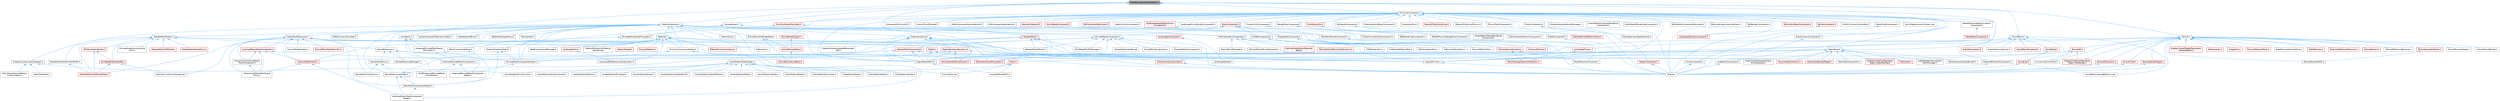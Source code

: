 digraph "Interface_AsyncCompilation.h"
{
 // INTERACTIVE_SVG=YES
 // LATEX_PDF_SIZE
  bgcolor="transparent";
  edge [fontname=Helvetica,fontsize=10,labelfontname=Helvetica,labelfontsize=10];
  node [fontname=Helvetica,fontsize=10,shape=box,height=0.2,width=0.4];
  Node1 [id="Node000001",label="Interface_AsyncCompilation.h",height=0.2,width=0.4,color="gray40", fillcolor="grey60", style="filled", fontcolor="black",tooltip=" "];
  Node1 -> Node2 [id="edge1_Node000001_Node000002",dir="back",color="steelblue1",style="solid",tooltip=" "];
  Node2 [id="Node000002",label="AnimBank.h",height=0.2,width=0.4,color="grey40", fillcolor="white", style="filled",URL="$d6/dc9/AnimBank_8h.html",tooltip=" "];
  Node2 -> Node3 [id="edge2_Node000002_Node000003",dir="back",color="steelblue1",style="solid",tooltip=" "];
  Node3 [id="Node000003",label="HLODInstancedSkinnedMesh\lComponent.h",height=0.2,width=0.4,color="grey40", fillcolor="white", style="filled",URL="$d5/d06/HLODInstancedSkinnedMeshComponent_8h.html",tooltip=" "];
  Node2 -> Node4 [id="edge3_Node000002_Node000004",dir="back",color="steelblue1",style="solid",tooltip=" "];
  Node4 [id="Node000004",label="InstancedSkinnedMeshComponent.h",height=0.2,width=0.4,color="grey40", fillcolor="white", style="filled",URL="$d7/da7/InstancedSkinnedMeshComponent_8h.html",tooltip=" "];
  Node4 -> Node3 [id="edge4_Node000004_Node000003",dir="back",color="steelblue1",style="solid",tooltip=" "];
  Node4 -> Node5 [id="edge5_Node000004_Node000005",dir="back",color="steelblue1",style="solid",tooltip=" "];
  Node5 [id="Node000005",label="InstancedSkinnedMeshComponent\lHelper.h",height=0.2,width=0.4,color="grey40", fillcolor="white", style="filled",URL="$d1/d86/InstancedSkinnedMeshComponentHelper_8h.html",tooltip=" "];
  Node2 -> Node6 [id="edge6_Node000002_Node000006",dir="back",color="steelblue1",style="solid",tooltip=" "];
  Node6 [id="Node000006",label="InstancedSkinnedMeshScene\lProxyDesc.h",height=0.2,width=0.4,color="grey40", fillcolor="white", style="filled",URL="$d7/d6c/InstancedSkinnedMeshSceneProxyDesc_8h.html",tooltip=" "];
  Node6 -> Node4 [id="edge7_Node000006_Node000004",dir="back",color="steelblue1",style="solid",tooltip=" "];
  Node6 -> Node5 [id="edge8_Node000006_Node000005",dir="back",color="steelblue1",style="solid",tooltip=" "];
  Node1 -> Node7 [id="edge9_Node000001_Node000007",dir="back",color="steelblue1",style="solid",tooltip=" "];
  Node7 [id="Node000007",label="MaterialInterface.h",height=0.2,width=0.4,color="grey40", fillcolor="white", style="filled",URL="$de/daa/MaterialInterface_8h.html",tooltip=" "];
  Node7 -> Node8 [id="edge10_Node000007_Node000008",dir="back",color="steelblue1",style="solid",tooltip=" "];
  Node8 [id="Node000008",label="AudioMaterialSlateTypes.h",height=0.2,width=0.4,color="grey40", fillcolor="white", style="filled",URL="$d3/d2d/AudioMaterialSlateTypes_8h.html",tooltip=" "];
  Node8 -> Node9 [id="edge11_Node000008_Node000009",dir="back",color="steelblue1",style="solid",tooltip=" "];
  Node9 [id="Node000009",label="AudioMaterialButton.h",height=0.2,width=0.4,color="grey40", fillcolor="white", style="filled",URL="$de/dca/AudioMaterialButton_8h.html",tooltip=" "];
  Node8 -> Node10 [id="edge12_Node000008_Node000010",dir="back",color="steelblue1",style="solid",tooltip=" "];
  Node10 [id="Node000010",label="AudioMaterialEnvelope.h",height=0.2,width=0.4,color="grey40", fillcolor="white", style="filled",URL="$d8/d42/AudioMaterialEnvelope_8h.html",tooltip=" "];
  Node8 -> Node11 [id="edge13_Node000008_Node000011",dir="back",color="steelblue1",style="solid",tooltip=" "];
  Node11 [id="Node000011",label="AudioMaterialKnob.h",height=0.2,width=0.4,color="grey40", fillcolor="white", style="filled",URL="$d1/d59/AudioMaterialKnob_8h.html",tooltip=" "];
  Node8 -> Node12 [id="edge14_Node000008_Node000012",dir="back",color="steelblue1",style="solid",tooltip=" "];
  Node12 [id="Node000012",label="AudioMaterialMeter.h",height=0.2,width=0.4,color="grey40", fillcolor="white", style="filled",URL="$d7/dc3/AudioMaterialMeter_8h.html",tooltip=" "];
  Node8 -> Node13 [id="edge15_Node000008_Node000013",dir="back",color="steelblue1",style="solid",tooltip=" "];
  Node13 [id="Node000013",label="AudioMaterialSlider.h",height=0.2,width=0.4,color="grey40", fillcolor="white", style="filled",URL="$de/db4/AudioMaterialSlider_8h.html",tooltip=" "];
  Node8 -> Node14 [id="edge16_Node000008_Node000014",dir="back",color="steelblue1",style="solid",tooltip=" "];
  Node14 [id="Node000014",label="AudioMaterialStyleContainers.h",height=0.2,width=0.4,color="grey40", fillcolor="white", style="filled",URL="$d2/d4e/AudioMaterialStyleContainers_8h.html",tooltip=" "];
  Node8 -> Node15 [id="edge17_Node000008_Node000015",dir="back",color="steelblue1",style="solid",tooltip=" "];
  Node15 [id="Node000015",label="SAudioMaterialButton.h",height=0.2,width=0.4,color="grey40", fillcolor="white", style="filled",URL="$d5/df6/SAudioMaterialButton_8h.html",tooltip=" "];
  Node8 -> Node16 [id="edge18_Node000008_Node000016",dir="back",color="steelblue1",style="solid",tooltip=" "];
  Node16 [id="Node000016",label="SAudioMaterialEnvelope.h",height=0.2,width=0.4,color="grey40", fillcolor="white", style="filled",URL="$d5/d2b/SAudioMaterialEnvelope_8h.html",tooltip=" "];
  Node8 -> Node17 [id="edge19_Node000008_Node000017",dir="back",color="steelblue1",style="solid",tooltip=" "];
  Node17 [id="Node000017",label="SAudioMaterialKnob.h",height=0.2,width=0.4,color="grey40", fillcolor="white", style="filled",URL="$d5/d68/SAudioMaterialKnob_8h.html",tooltip=" "];
  Node8 -> Node18 [id="edge20_Node000008_Node000018",dir="back",color="steelblue1",style="solid",tooltip=" "];
  Node18 [id="Node000018",label="SAudioMaterialLabeledKnob.h",height=0.2,width=0.4,color="grey40", fillcolor="white", style="filled",URL="$de/d2d/SAudioMaterialLabeledKnob_8h.html",tooltip=" "];
  Node8 -> Node19 [id="edge21_Node000008_Node000019",dir="back",color="steelblue1",style="solid",tooltip=" "];
  Node19 [id="Node000019",label="SAudioMaterialLabeledSlider.h",height=0.2,width=0.4,color="grey40", fillcolor="white", style="filled",URL="$d7/df2/SAudioMaterialLabeledSlider_8h.html",tooltip=" "];
  Node8 -> Node20 [id="edge22_Node000008_Node000020",dir="back",color="steelblue1",style="solid",tooltip=" "];
  Node20 [id="Node000020",label="SAudioMaterialMeter.h",height=0.2,width=0.4,color="grey40", fillcolor="white", style="filled",URL="$d9/da6/SAudioMaterialMeter_8h.html",tooltip=" "];
  Node8 -> Node21 [id="edge23_Node000008_Node000021",dir="back",color="steelblue1",style="solid",tooltip=" "];
  Node21 [id="Node000021",label="SAudioMaterialSlider.h",height=0.2,width=0.4,color="grey40", fillcolor="white", style="filled",URL="$d1/d37/SAudioMaterialSlider_8h.html",tooltip=" "];
  Node7 -> Node22 [id="edge24_Node000007_Node000022",dir="back",color="steelblue1",style="solid",tooltip=" "];
  Node22 [id="Node000022",label="BufferVisualizationData.h",height=0.2,width=0.4,color="grey40", fillcolor="white", style="filled",URL="$df/df1/BufferVisualizationData_8h.html",tooltip=" "];
  Node7 -> Node23 [id="edge25_Node000007_Node000023",dir="back",color="steelblue1",style="solid",tooltip=" "];
  Node23 [id="Node000023",label="Engine.h",height=0.2,width=0.4,color="grey40", fillcolor="white", style="filled",URL="$d1/d34/Public_2Engine_8h.html",tooltip=" "];
  Node7 -> Node24 [id="edge26_Node000007_Node000024",dir="back",color="steelblue1",style="solid",tooltip=" "];
  Node24 [id="Node000024",label="EngineSharedPCH.h",height=0.2,width=0.4,color="grey40", fillcolor="white", style="filled",URL="$dc/dbb/EngineSharedPCH_8h.html",tooltip=" "];
  Node24 -> Node25 [id="edge27_Node000024_Node000025",dir="back",color="steelblue1",style="solid",tooltip=" "];
  Node25 [id="Node000025",label="UnrealEdSharedPCH.h",height=0.2,width=0.4,color="grey40", fillcolor="white", style="filled",URL="$d1/de6/UnrealEdSharedPCH_8h.html",tooltip=" "];
  Node7 -> Node26 [id="edge28_Node000007_Node000026",dir="back",color="steelblue1",style="solid",tooltip=" "];
  Node26 [id="Node000026",label="FbxImporter.h",height=0.2,width=0.4,color="grey40", fillcolor="white", style="filled",URL="$d4/dfb/FbxImporter_8h.html",tooltip=" "];
  Node7 -> Node27 [id="edge29_Node000007_Node000027",dir="back",color="steelblue1",style="solid",tooltip=" "];
  Node27 [id="Node000027",label="FractureTool.cpp",height=0.2,width=0.4,color="grey40", fillcolor="white", style="filled",URL="$dc/d9a/FractureTool_8cpp.html",tooltip=" "];
  Node7 -> Node28 [id="edge30_Node000007_Node000028",dir="back",color="steelblue1",style="solid",tooltip=" "];
  Node28 [id="Node000028",label="GizmoElementRenderState.h",height=0.2,width=0.4,color="grey40", fillcolor="white", style="filled",URL="$dd/def/GizmoElementRenderState_8h.html",tooltip=" "];
  Node28 -> Node29 [id="edge31_Node000028_Node000029",dir="back",color="steelblue1",style="solid",tooltip=" "];
  Node29 [id="Node000029",label="GizmoElementBase.h",height=0.2,width=0.4,color="red", fillcolor="#FFF0F0", style="filled",URL="$d5/d19/GizmoElementBase_8h.html",tooltip=" "];
  Node29 -> Node35 [id="edge32_Node000029_Node000035",dir="back",color="steelblue1",style="solid",tooltip=" "];
  Node35 [id="Node000035",label="GizmoElementLineBase.h",height=0.2,width=0.4,color="red", fillcolor="#FFF0F0", style="filled",URL="$d4/d1b/GizmoElementLineBase_8h.html",tooltip=" "];
  Node28 -> Node35 [id="edge33_Node000028_Node000035",dir="back",color="steelblue1",style="solid",tooltip=" "];
  Node7 -> Node45 [id="edge34_Node000007_Node000045",dir="back",color="steelblue1",style="solid",tooltip=" "];
  Node45 [id="Node000045",label="LandscapeRender.h",height=0.2,width=0.4,color="grey40", fillcolor="white", style="filled",URL="$df/d67/LandscapeRender_8h.html",tooltip=" "];
  Node7 -> Node46 [id="edge35_Node000007_Node000046",dir="back",color="steelblue1",style="solid",tooltip=" "];
  Node46 [id="Node000046",label="LineSetComponent.h",height=0.2,width=0.4,color="grey40", fillcolor="white", style="filled",URL="$d7/d6b/LineSetComponent_8h.html",tooltip=" "];
  Node46 -> Node47 [id="edge36_Node000046_Node000047",dir="back",color="steelblue1",style="solid",tooltip=" "];
  Node47 [id="Node000047",label="CSGMeshesTool.h",height=0.2,width=0.4,color="grey40", fillcolor="white", style="filled",URL="$db/dd1/CSGMeshesTool_8h.html",tooltip=" "];
  Node46 -> Node48 [id="edge37_Node000046_Node000048",dir="back",color="steelblue1",style="solid",tooltip=" "];
  Node48 [id="Node000048",label="CutMeshWithMeshTool.h",height=0.2,width=0.4,color="grey40", fillcolor="white", style="filled",URL="$d2/d2c/CutMeshWithMeshTool_8h.html",tooltip=" "];
  Node46 -> Node49 [id="edge38_Node000046_Node000049",dir="back",color="steelblue1",style="solid",tooltip=" "];
  Node49 [id="Node000049",label="MeshInspectorTool.h",height=0.2,width=0.4,color="grey40", fillcolor="white", style="filled",URL="$de/da1/MeshInspectorTool_8h.html",tooltip=" "];
  Node46 -> Node50 [id="edge39_Node000046_Node000050",dir="back",color="steelblue1",style="solid",tooltip=" "];
  Node50 [id="Node000050",label="PreviewGeometryActor.h",height=0.2,width=0.4,color="red", fillcolor="#FFF0F0", style="filled",URL="$d3/d38/PreviewGeometryActor_8h.html",tooltip=" "];
  Node50 -> Node51 [id="edge40_Node000050_Node000051",dir="back",color="steelblue1",style="solid",tooltip=" "];
  Node51 [id="Node000051",label="MeshElementsVisualizer.h",height=0.2,width=0.4,color="grey40", fillcolor="white", style="filled",URL="$d9/d01/MeshElementsVisualizer_8h.html",tooltip=" "];
  Node50 -> Node52 [id="edge41_Node000050_Node000052",dir="back",color="steelblue1",style="solid",tooltip=" "];
  Node52 [id="Node000052",label="MeshTopologySelectionMechanic.h",height=0.2,width=0.4,color="red", fillcolor="#FFF0F0", style="filled",URL="$d5/d15/MeshTopologySelectionMechanic_8h.html",tooltip=" "];
  Node46 -> Node58 [id="edge42_Node000046_Node000058",dir="back",color="steelblue1",style="solid",tooltip=" "];
  Node58 [id="Node000058",label="SelfUnionMeshesTool.h",height=0.2,width=0.4,color="grey40", fillcolor="white", style="filled",URL="$dc/dad/SelfUnionMeshesTool_8h.html",tooltip=" "];
  Node46 -> Node59 [id="edge43_Node000046_Node000059",dir="back",color="steelblue1",style="solid",tooltip=" "];
  Node59 [id="Node000059",label="VolumeToMeshTool.h",height=0.2,width=0.4,color="grey40", fillcolor="white", style="filled",URL="$de/d64/VolumeToMeshTool_8h.html",tooltip=" "];
  Node7 -> Node60 [id="edge44_Node000007_Node000060",dir="back",color="steelblue1",style="solid",tooltip=" "];
  Node60 [id="Node000060",label="Material.h",height=0.2,width=0.4,color="grey40", fillcolor="white", style="filled",URL="$df/d12/Material_8h.html",tooltip=" "];
  Node60 -> Node61 [id="edge45_Node000060_Node000061",dir="back",color="steelblue1",style="solid",tooltip=" "];
  Node61 [id="Node000061",label="EngineMinimal.h",height=0.2,width=0.4,color="grey40", fillcolor="white", style="filled",URL="$d0/d2c/EngineMinimal_8h.html",tooltip=" "];
  Node61 -> Node23 [id="edge46_Node000061_Node000023",dir="back",color="steelblue1",style="solid",tooltip=" "];
  Node60 -> Node24 [id="edge47_Node000060_Node000024",dir="back",color="steelblue1",style="solid",tooltip=" "];
  Node60 -> Node62 [id="edge48_Node000060_Node000062",dir="back",color="steelblue1",style="solid",tooltip=" "];
  Node62 [id="Node000062",label="InstancedStaticMesh.h",height=0.2,width=0.4,color="red", fillcolor="#FFF0F0", style="filled",URL="$dd/d89/InstancedStaticMesh_8h.html",tooltip=" "];
  Node62 -> Node63 [id="edge49_Node000062_Node000063",dir="back",color="steelblue1",style="solid",tooltip=" "];
  Node63 [id="Node000063",label="HierarchicalStaticMeshScene\lProxy.h",height=0.2,width=0.4,color="grey40", fillcolor="white", style="filled",URL="$d3/d4d/HierarchicalStaticMeshSceneProxy_8h.html",tooltip=" "];
  Node62 -> Node64 [id="edge50_Node000062_Node000064",dir="back",color="steelblue1",style="solid",tooltip=" "];
  Node64 [id="Node000064",label="InstancedStaticMeshComponent\lHelper.h",height=0.2,width=0.4,color="grey40", fillcolor="white", style="filled",URL="$dc/dc7/InstancedStaticMeshComponentHelper_8h.html",tooltip=" "];
  Node60 -> Node66 [id="edge51_Node000060_Node000066",dir="back",color="steelblue1",style="solid",tooltip=" "];
  Node66 [id="Node000066",label="LandscapeEditResourcesSubsystem.h",height=0.2,width=0.4,color="grey40", fillcolor="white", style="filled",URL="$db/d28/LandscapeEditResourcesSubsystem_8h.html",tooltip=" "];
  Node60 -> Node67 [id="edge52_Node000060_Node000067",dir="back",color="steelblue1",style="solid",tooltip=" "];
  Node67 [id="Node000067",label="LandscapeUtils.h",height=0.2,width=0.4,color="red", fillcolor="#FFF0F0", style="filled",URL="$d0/dc0/LandscapeUtils_8h.html",tooltip=" "];
  Node67 -> Node66 [id="edge53_Node000067_Node000066",dir="back",color="steelblue1",style="solid",tooltip=" "];
  Node60 -> Node77 [id="edge54_Node000060_Node000077",dir="back",color="steelblue1",style="solid",tooltip=" "];
  Node77 [id="Node000077",label="MaterialExpressionMaterial\lSample.cpp",height=0.2,width=0.4,color="grey40", fillcolor="white", style="filled",URL="$d0/dbd/MaterialExpressionMaterialSample_8cpp.html",tooltip=" "];
  Node60 -> Node78 [id="edge55_Node000060_Node000078",dir="back",color="steelblue1",style="solid",tooltip=" "];
  Node78 [id="Node000078",label="MaterialFunctionInstance.h",height=0.2,width=0.4,color="red", fillcolor="#FFF0F0", style="filled",URL="$dd/d09/MaterialFunctionInstance_8h.html",tooltip=" "];
  Node60 -> Node81 [id="edge56_Node000060_Node000081",dir="back",color="steelblue1",style="solid",tooltip=" "];
  Node81 [id="Node000081",label="MaterialGraph.h",height=0.2,width=0.4,color="red", fillcolor="#FFF0F0", style="filled",URL="$dd/d8d/MaterialGraph_8h.html",tooltip=" "];
  Node60 -> Node89 [id="edge57_Node000060_Node000089",dir="back",color="steelblue1",style="solid",tooltip=" "];
  Node89 [id="Node000089",label="MaterialInstanceUpdateParameter\lSet.h",height=0.2,width=0.4,color="grey40", fillcolor="white", style="filled",URL="$dd/df7/MaterialInstanceUpdateParameterSet_8h.html",tooltip=" "];
  Node60 -> Node90 [id="edge58_Node000060_Node000090",dir="back",color="steelblue1",style="solid",tooltip=" "];
  Node90 [id="Node000090",label="MeshComponentHelper.h",height=0.2,width=0.4,color="grey40", fillcolor="white", style="filled",URL="$d3/de8/MeshComponentHelper_8h.html",tooltip=" "];
  Node90 -> Node91 [id="edge59_Node000090_Node000091",dir="back",color="steelblue1",style="solid",tooltip=" "];
  Node91 [id="Node000091",label="StaticMeshComponentHelper.h",height=0.2,width=0.4,color="grey40", fillcolor="white", style="filled",URL="$dc/dc1/StaticMeshComponentHelper_8h.html",tooltip=" "];
  Node91 -> Node64 [id="edge60_Node000091_Node000064",dir="back",color="steelblue1",style="solid",tooltip=" "];
  Node60 -> Node92 [id="edge61_Node000060_Node000092",dir="back",color="steelblue1",style="solid",tooltip=" "];
  Node92 [id="Node000092",label="NaniteResourcesHelper.h",height=0.2,width=0.4,color="grey40", fillcolor="white", style="filled",URL="$dc/d48/NaniteResourcesHelper_8h.html",tooltip=" "];
  Node92 -> Node64 [id="edge62_Node000092_Node000064",dir="back",color="steelblue1",style="solid",tooltip=" "];
  Node92 -> Node92 [id="edge63_Node000092_Node000092",dir="back",color="steelblue1",style="solid",tooltip=" "];
  Node92 -> Node91 [id="edge64_Node000092_Node000091",dir="back",color="steelblue1",style="solid",tooltip=" "];
  Node60 -> Node93 [id="edge65_Node000060_Node000093",dir="back",color="steelblue1",style="solid",tooltip=" "];
  Node93 [id="Node000093",label="PreviewMaterial.h",height=0.2,width=0.4,color="red", fillcolor="#FFF0F0", style="filled",URL="$d4/de3/PreviewMaterial_8h.html",tooltip=" "];
  Node60 -> Node94 [id="edge66_Node000060_Node000094",dir="back",color="steelblue1",style="solid",tooltip=" "];
  Node94 [id="Node000094",label="PrimitiveComponentHelper.h",height=0.2,width=0.4,color="grey40", fillcolor="white", style="filled",URL="$d1/d08/PrimitiveComponentHelper_8h.html",tooltip=" "];
  Node94 -> Node64 [id="edge67_Node000094_Node000064",dir="back",color="steelblue1",style="solid",tooltip=" "];
  Node94 -> Node95 [id="edge68_Node000094_Node000095",dir="back",color="steelblue1",style="solid",tooltip=" "];
  Node95 [id="Node000095",label="SkinnedMeshComponentHelper.h",height=0.2,width=0.4,color="grey40", fillcolor="white", style="filled",URL="$db/d81/SkinnedMeshComponentHelper_8h.html",tooltip=" "];
  Node95 -> Node5 [id="edge69_Node000095_Node000005",dir="back",color="steelblue1",style="solid",tooltip=" "];
  Node60 -> Node96 [id="edge70_Node000060_Node000096",dir="back",color="steelblue1",style="solid",tooltip=" "];
  Node96 [id="Node000096",label="StaticMeshSceneProxyDesc.h",height=0.2,width=0.4,color="red", fillcolor="#FFF0F0", style="filled",URL="$d0/d31/StaticMeshSceneProxyDesc_8h.html",tooltip=" "];
  Node60 -> Node98 [id="edge71_Node000060_Node000098",dir="back",color="steelblue1",style="solid",tooltip=" "];
  Node98 [id="Node000098",label="WebBrowserAssetManager.h",height=0.2,width=0.4,color="grey40", fillcolor="white", style="filled",URL="$db/d79/WebBrowserAssetManager_8h.html",tooltip=" "];
  Node7 -> Node99 [id="edge72_Node000007_Node000099",dir="back",color="steelblue1",style="solid",tooltip=" "];
  Node99 [id="Node000099",label="MaterialInstance.h",height=0.2,width=0.4,color="grey40", fillcolor="white", style="filled",URL="$d7/d9c/MaterialInstance_8h.html",tooltip=" "];
  Node99 -> Node61 [id="edge73_Node000099_Node000061",dir="back",color="steelblue1",style="solid",tooltip=" "];
  Node99 -> Node24 [id="edge74_Node000099_Node000024",dir="back",color="steelblue1",style="solid",tooltip=" "];
  Node99 -> Node78 [id="edge75_Node000099_Node000078",dir="back",color="steelblue1",style="solid",tooltip=" "];
  Node99 -> Node100 [id="edge76_Node000099_Node000100",dir="back",color="steelblue1",style="solid",tooltip=" "];
  Node100 [id="Node000100",label="MaterialInstanceConstant.h",height=0.2,width=0.4,color="red", fillcolor="#FFF0F0", style="filled",URL="$d5/da5/MaterialInstanceConstant_8h.html",tooltip=" "];
  Node100 -> Node23 [id="edge77_Node000100_Node000023",dir="back",color="steelblue1",style="solid",tooltip=" "];
  Node99 -> Node103 [id="edge78_Node000099_Node000103",dir="back",color="steelblue1",style="solid",tooltip=" "];
  Node103 [id="Node000103",label="MaterialInstanceDynamic.h",height=0.2,width=0.4,color="red", fillcolor="#FFF0F0", style="filled",URL="$dc/df3/MaterialInstanceDynamic_8h.html",tooltip=" "];
  Node103 -> Node8 [id="edge79_Node000103_Node000008",dir="back",color="steelblue1",style="solid",tooltip=" "];
  Node103 -> Node61 [id="edge80_Node000103_Node000061",dir="back",color="steelblue1",style="solid",tooltip=" "];
  Node103 -> Node24 [id="edge81_Node000103_Node000024",dir="back",color="steelblue1",style="solid",tooltip=" "];
  Node103 -> Node115 [id="edge82_Node000103_Node000115",dir="back",color="steelblue1",style="solid",tooltip=" "];
  Node115 [id="Node000115",label="MovieSceneMaterialSystem.h",height=0.2,width=0.4,color="red", fillcolor="#FFF0F0", style="filled",URL="$d2/d2f/MovieSceneMaterialSystem_8h.html",tooltip=" "];
  Node99 -> Node89 [id="edge83_Node000099_Node000089",dir="back",color="steelblue1",style="solid",tooltip=" "];
  Node99 -> Node115 [id="edge84_Node000099_Node000115",dir="back",color="steelblue1",style="solid",tooltip=" "];
  Node7 -> Node119 [id="edge85_Node000007_Node000119",dir="back",color="steelblue1",style="solid",tooltip=" "];
  Node119 [id="Node000119",label="MaterialList.h",height=0.2,width=0.4,color="grey40", fillcolor="white", style="filled",URL="$df/d0c/MaterialList_8h.html",tooltip=" "];
  Node7 -> Node120 [id="edge86_Node000007_Node000120",dir="back",color="steelblue1",style="solid",tooltip=" "];
  Node120 [id="Node000120",label="MaterialOverlayHelper.h",height=0.2,width=0.4,color="grey40", fillcolor="white", style="filled",URL="$d4/d43/MaterialOverlayHelper_8h.html",tooltip=" "];
  Node120 -> Node95 [id="edge87_Node000120_Node000095",dir="back",color="steelblue1",style="solid",tooltip=" "];
  Node120 -> Node91 [id="edge88_Node000120_Node000091",dir="back",color="steelblue1",style="solid",tooltip=" "];
  Node7 -> Node90 [id="edge89_Node000007_Node000090",dir="back",color="steelblue1",style="solid",tooltip=" "];
  Node7 -> Node121 [id="edge90_Node000007_Node000121",dir="back",color="steelblue1",style="solid",tooltip=" "];
  Node121 [id="Node000121",label="MeshWireframeComponent.h",height=0.2,width=0.4,color="grey40", fillcolor="white", style="filled",URL="$d7/d66/MeshWireframeComponent_8h.html",tooltip=" "];
  Node121 -> Node51 [id="edge91_Node000121_Node000051",dir="back",color="steelblue1",style="solid",tooltip=" "];
  Node7 -> Node122 [id="edge92_Node000007_Node000122",dir="back",color="steelblue1",style="solid",tooltip=" "];
  Node122 [id="Node000122",label="NaniteResources.h",height=0.2,width=0.4,color="grey40", fillcolor="white", style="filled",URL="$d7/d8b/NaniteResources_8h.html",tooltip=" "];
  Node122 -> Node123 [id="edge93_Node000122_Node000123",dir="back",color="steelblue1",style="solid",tooltip=" "];
  Node123 [id="Node000123",label="NaniteSceneProxy.h",height=0.2,width=0.4,color="grey40", fillcolor="white", style="filled",URL="$de/dae/NaniteSceneProxy_8h.html",tooltip=" "];
  Node123 -> Node92 [id="edge94_Node000123_Node000092",dir="back",color="steelblue1",style="solid",tooltip=" "];
  Node123 -> Node124 [id="edge95_Node000123_Node000124",dir="back",color="steelblue1",style="solid",tooltip=" "];
  Node124 [id="Node000124",label="SplineMeshSceneProxy.h",height=0.2,width=0.4,color="grey40", fillcolor="white", style="filled",URL="$dd/dcb/SplineMeshSceneProxy_8h.html",tooltip=" "];
  Node122 -> Node125 [id="edge96_Node000122_Node000125",dir="back",color="steelblue1",style="solid",tooltip=" "];
  Node125 [id="Node000125",label="NaniteStreamingManager.h",height=0.2,width=0.4,color="grey40", fillcolor="white", style="filled",URL="$d2/d3f/NaniteStreamingManager_8h.html",tooltip=" "];
  Node122 -> Node95 [id="edge97_Node000122_Node000095",dir="back",color="steelblue1",style="solid",tooltip=" "];
  Node122 -> Node96 [id="edge98_Node000122_Node000096",dir="back",color="steelblue1",style="solid",tooltip=" "];
  Node7 -> Node92 [id="edge99_Node000007_Node000092",dir="back",color="steelblue1",style="solid",tooltip=" "];
  Node7 -> Node126 [id="edge100_Node000007_Node000126",dir="back",color="steelblue1",style="solid",tooltip=" "];
  Node126 [id="Node000126",label="ParticleSystemComponent.h",height=0.2,width=0.4,color="grey40", fillcolor="white", style="filled",URL="$d4/d17/ParticleSystemComponent_8h.html",tooltip=" "];
  Node126 -> Node61 [id="edge101_Node000126_Node000061",dir="back",color="steelblue1",style="solid",tooltip=" "];
  Node126 -> Node127 [id="edge102_Node000126_Node000127",dir="back",color="steelblue1",style="solid",tooltip=" "];
  Node127 [id="Node000127",label="ParticleEventManager.h",height=0.2,width=0.4,color="grey40", fillcolor="white", style="filled",URL="$dc/df9/ParticleEventManager_8h.html",tooltip=" "];
  Node126 -> Node128 [id="edge103_Node000126_Node000128",dir="back",color="steelblue1",style="solid",tooltip=" "];
  Node128 [id="Node000128",label="ParticleModuleEventGenerator.h",height=0.2,width=0.4,color="grey40", fillcolor="white", style="filled",URL="$dd/df1/ParticleModuleEventGenerator_8h.html",tooltip=" "];
  Node126 -> Node129 [id="edge104_Node000126_Node000129",dir="back",color="steelblue1",style="solid",tooltip=" "];
  Node129 [id="Node000129",label="ParticleModuleEventReceiver\lBase.h",height=0.2,width=0.4,color="red", fillcolor="#FFF0F0", style="filled",URL="$d2/d65/ParticleModuleEventReceiverBase_8h.html",tooltip=" "];
  Node126 -> Node132 [id="edge105_Node000126_Node000132",dir="back",color="steelblue1",style="solid",tooltip=" "];
  Node132 [id="Node000132",label="ParticleModuleParameterDynamic.h",height=0.2,width=0.4,color="red", fillcolor="#FFF0F0", style="filled",URL="$d3/d04/ParticleModuleParameterDynamic_8h.html",tooltip=" "];
  Node7 -> Node94 [id="edge106_Node000007_Node000094",dir="back",color="steelblue1",style="solid",tooltip=" "];
  Node7 -> Node134 [id="edge107_Node000007_Node000134",dir="back",color="steelblue1",style="solid",tooltip=" "];
  Node134 [id="Node000134",label="PropertyCustomizationHelpers.h",height=0.2,width=0.4,color="grey40", fillcolor="white", style="filled",URL="$d7/dd0/PropertyCustomizationHelpers_8h.html",tooltip=" "];
  Node134 -> Node135 [id="edge108_Node000134_Node000135",dir="back",color="steelblue1",style="solid",tooltip=" "];
  Node135 [id="Node000135",label="DetailTreeNode.h",height=0.2,width=0.4,color="grey40", fillcolor="white", style="filled",URL="$d8/d32/DetailTreeNode_8h.html",tooltip=" "];
  Node134 -> Node136 [id="edge109_Node000134_Node000136",dir="back",color="steelblue1",style="solid",tooltip=" "];
  Node136 [id="Node000136",label="GameModeInfoCustomizer.h",height=0.2,width=0.4,color="grey40", fillcolor="white", style="filled",URL="$d5/df3/GameModeInfoCustomizer_8h.html",tooltip=" "];
  Node134 -> Node137 [id="edge110_Node000134_Node000137",dir="back",color="steelblue1",style="solid",tooltip=" "];
  Node137 [id="Node000137",label="PerlinNoiseChannelDetails\lCustomization.h",height=0.2,width=0.4,color="grey40", fillcolor="white", style="filled",URL="$d6/df3/PerlinNoiseChannelDetailsCustomization_8h.html",tooltip=" "];
  Node7 -> Node138 [id="edge111_Node000007_Node000138",dir="back",color="steelblue1",style="solid",tooltip=" "];
  Node138 [id="Node000138",label="SceneComponentToDynamicMesh.h",height=0.2,width=0.4,color="grey40", fillcolor="white", style="filled",URL="$d2/dfd/SceneComponentToDynamicMesh_8h.html",tooltip=" "];
  Node7 -> Node139 [id="edge112_Node000007_Node000139",dir="back",color="steelblue1",style="solid",tooltip=" "];
  Node139 [id="Node000139",label="SkeletalMeshTypes.h",height=0.2,width=0.4,color="grey40", fillcolor="white", style="filled",URL="$d5/d0c/SkeletalMeshTypes_8h.html",tooltip=" "];
  Node139 -> Node140 [id="edge113_Node000139_Node000140",dir="back",color="steelblue1",style="solid",tooltip=" "];
  Node140 [id="Node000140",label="GPUSkinVertexFactory.h",height=0.2,width=0.4,color="red", fillcolor="#FFF0F0", style="filled",URL="$db/dcc/GPUSkinVertexFactory_8h.html",tooltip=" "];
  Node140 -> Node143 [id="edge114_Node000140_Node000143",dir="back",color="steelblue1",style="solid",tooltip=" "];
  Node143 [id="Node000143",label="SkeletalMeshLODRenderData.h",height=0.2,width=0.4,color="red", fillcolor="#FFF0F0", style="filled",URL="$d0/d5a/SkeletalMeshLODRenderData_8h.html",tooltip=" "];
  Node140 -> Node152 [id="edge115_Node000140_Node000152",dir="back",color="steelblue1",style="solid",tooltip=" "];
  Node152 [id="Node000152",label="SkinWeightVertexBuffer.h",height=0.2,width=0.4,color="red", fillcolor="#FFF0F0", style="filled",URL="$d3/d86/SkinWeightVertexBuffer_8h.html",tooltip=" "];
  Node152 -> Node153 [id="edge116_Node000152_Node000153",dir="back",color="steelblue1",style="solid",tooltip=" "];
  Node153 [id="Node000153",label="GeometryCollectionRendering.h",height=0.2,width=0.4,color="grey40", fillcolor="white", style="filled",URL="$dc/d68/GeometryCollectionRendering_8h.html",tooltip=" "];
  Node152 -> Node143 [id="edge117_Node000152_Node000143",dir="back",color="steelblue1",style="solid",tooltip=" "];
  Node139 -> Node122 [id="edge118_Node000139_Node000122",dir="back",color="steelblue1",style="solid",tooltip=" "];
  Node139 -> Node160 [id="edge119_Node000139_Node000160",dir="back",color="steelblue1",style="solid",tooltip=" "];
  Node160 [id="Node000160",label="SkelImport.h",height=0.2,width=0.4,color="grey40", fillcolor="white", style="filled",URL="$d2/d8b/SkelImport_8h.html",tooltip=" "];
  Node139 -> Node156 [id="edge120_Node000139_Node000156",dir="back",color="steelblue1",style="solid",tooltip=" "];
  Node156 [id="Node000156",label="SkeletalMeshLODModel.h",height=0.2,width=0.4,color="red", fillcolor="#FFF0F0", style="filled",URL="$d2/d34/SkeletalMeshLODModel_8h.html",tooltip=" "];
  Node139 -> Node143 [id="edge121_Node000139_Node000143",dir="back",color="steelblue1",style="solid",tooltip=" "];
  Node139 -> Node161 [id="edge122_Node000139_Node000161",dir="back",color="steelblue1",style="solid",tooltip=" "];
  Node161 [id="Node000161",label="SkeletalMeshSceneProxy.h",height=0.2,width=0.4,color="red", fillcolor="#FFF0F0", style="filled",URL="$de/de8/SkeletalMeshSceneProxy_8h.html",tooltip=" "];
  Node139 -> Node165 [id="edge123_Node000139_Node000165",dir="back",color="steelblue1",style="solid",tooltip=" "];
  Node165 [id="Node000165",label="SkeletalMeshVertexClothBuffer.h",height=0.2,width=0.4,color="grey40", fillcolor="white", style="filled",URL="$d4/d64/SkeletalMeshVertexClothBuffer_8h.html",tooltip=" "];
  Node165 -> Node143 [id="edge124_Node000165_Node000143",dir="back",color="steelblue1",style="solid",tooltip=" "];
  Node139 -> Node166 [id="edge125_Node000139_Node000166",dir="back",color="steelblue1",style="solid",tooltip=" "];
  Node166 [id="Node000166",label="SkeletalRenderPublic.h",height=0.2,width=0.4,color="grey40", fillcolor="white", style="filled",URL="$d5/d40/SkeletalRenderPublic_8h.html",tooltip=" "];
  Node139 -> Node152 [id="edge126_Node000139_Node000152",dir="back",color="steelblue1",style="solid",tooltip=" "];
  Node139 -> Node167 [id="edge127_Node000139_Node000167",dir="back",color="steelblue1",style="solid",tooltip=" "];
  Node167 [id="Node000167",label="SkinnedAssetAsyncCompile\lUtils.h",height=0.2,width=0.4,color="grey40", fillcolor="white", style="filled",URL="$d0/dc7/SkinnedAssetAsyncCompileUtils_8h.html",tooltip=" "];
  Node7 -> Node95 [id="edge128_Node000007_Node000095",dir="back",color="steelblue1",style="solid",tooltip=" "];
  Node7 -> Node168 [id="edge129_Node000007_Node000168",dir="back",color="steelblue1",style="solid",tooltip=" "];
  Node168 [id="Node000168",label="SlateMaterialBrush.h",height=0.2,width=0.4,color="grey40", fillcolor="white", style="filled",URL="$d0/d58/SlateMaterialBrush_8h.html",tooltip=" "];
  Node7 -> Node169 [id="edge130_Node000007_Node000169",dir="back",color="steelblue1",style="solid",tooltip=" "];
  Node169 [id="Node000169",label="StaticMeshResources.h",height=0.2,width=0.4,color="grey40", fillcolor="white", style="filled",URL="$d0/db7/StaticMeshResources_8h.html",tooltip=" "];
  Node169 -> Node170 [id="edge131_Node000169_Node000170",dir="back",color="steelblue1",style="solid",tooltip=" "];
  Node170 [id="Node000170",label="CanvasRendererItem.h",height=0.2,width=0.4,color="grey40", fillcolor="white", style="filled",URL="$d7/d93/CanvasRendererItem_8h.html",tooltip=" "];
  Node169 -> Node171 [id="edge132_Node000169_Node000171",dir="back",color="steelblue1",style="solid",tooltip=" "];
  Node171 [id="Node000171",label="DerivedMeshDataTaskUtils.h",height=0.2,width=0.4,color="red", fillcolor="#FFF0F0", style="filled",URL="$d2/d98/DerivedMeshDataTaskUtils_8h.html",tooltip=" "];
  Node169 -> Node153 [id="edge133_Node000169_Node000153",dir="back",color="steelblue1",style="solid",tooltip=" "];
  Node169 -> Node231 [id="edge134_Node000169_Node000231",dir="back",color="steelblue1",style="solid",tooltip=" "];
  Node231 [id="Node000231",label="HierarchicalInstancedStatic\lMeshComponent.h",height=0.2,width=0.4,color="grey40", fillcolor="white", style="filled",URL="$d3/ddb/HierarchicalInstancedStaticMeshComponent_8h.html",tooltip=" "];
  Node231 -> Node63 [id="edge135_Node000231_Node000063",dir="back",color="steelblue1",style="solid",tooltip=" "];
  Node169 -> Node63 [id="edge136_Node000169_Node000063",dir="back",color="steelblue1",style="solid",tooltip=" "];
  Node169 -> Node62 [id="edge137_Node000169_Node000062",dir="back",color="steelblue1",style="solid",tooltip=" "];
  Node169 -> Node232 [id="edge138_Node000169_Node000232",dir="back",color="steelblue1",style="solid",tooltip=" "];
  Node232 [id="Node000232",label="InstancedStaticMeshComponent.h",height=0.2,width=0.4,color="red", fillcolor="#FFF0F0", style="filled",URL="$d8/d5d/InstancedStaticMeshComponent_8h.html",tooltip=" "];
  Node232 -> Node23 [id="edge139_Node000232_Node000023",dir="back",color="steelblue1",style="solid",tooltip=" "];
  Node232 -> Node231 [id="edge140_Node000232_Node000231",dir="back",color="steelblue1",style="solid",tooltip=" "];
  Node232 -> Node63 [id="edge141_Node000232_Node000063",dir="back",color="steelblue1",style="solid",tooltip=" "];
  Node232 -> Node62 [id="edge142_Node000232_Node000062",dir="back",color="steelblue1",style="solid",tooltip=" "];
  Node169 -> Node45 [id="edge143_Node000169_Node000045",dir="back",color="steelblue1",style="solid",tooltip=" "];
  Node169 -> Node238 [id="edge144_Node000169_Node000238",dir="back",color="steelblue1",style="solid",tooltip=" "];
  Node238 [id="Node000238",label="Model.h",height=0.2,width=0.4,color="red", fillcolor="#FFF0F0", style="filled",URL="$dd/d63/Public_2Model_8h.html",tooltip=" "];
  Node238 -> Node23 [id="edge145_Node000238_Node000023",dir="back",color="steelblue1",style="solid",tooltip=" "];
  Node238 -> Node24 [id="edge146_Node000238_Node000024",dir="back",color="steelblue1",style="solid",tooltip=" "];
  Node169 -> Node143 [id="edge147_Node000169_Node000143",dir="back",color="steelblue1",style="solid",tooltip=" "];
  Node169 -> Node124 [id="edge148_Node000169_Node000124",dir="back",color="steelblue1",style="solid",tooltip=" "];
  Node169 -> Node91 [id="edge149_Node000169_Node000091",dir="back",color="steelblue1",style="solid",tooltip=" "];
  Node7 -> Node242 [id="edge150_Node000007_Node000242",dir="back",color="steelblue1",style="solid",tooltip=" "];
  Node242 [id="Node000242",label="TriangleSetComponent.h",height=0.2,width=0.4,color="grey40", fillcolor="white", style="filled",URL="$d0/d95/TriangleSetComponent_8h.html",tooltip=" "];
  Node242 -> Node52 [id="edge151_Node000242_Node000052",dir="back",color="steelblue1",style="solid",tooltip=" "];
  Node242 -> Node50 [id="edge152_Node000242_Node000050",dir="back",color="steelblue1",style="solid",tooltip=" "];
  Node242 -> Node226 [id="edge153_Node000242_Node000226",dir="back",color="steelblue1",style="solid",tooltip=" "];
  Node226 [id="Node000226",label="UVLayoutPreview.h",height=0.2,width=0.4,color="red", fillcolor="#FFF0F0", style="filled",URL="$dd/d16/UVLayoutPreview_8h.html",tooltip=" "];
  Node7 -> Node243 [id="edge154_Node000007_Node000243",dir="back",color="steelblue1",style="solid",tooltip=" "];
  Node243 [id="Node000243",label="WaterMeshSceneProxy.h",height=0.2,width=0.4,color="grey40", fillcolor="white", style="filled",URL="$d2/d6c/WaterMeshSceneProxy_8h.html",tooltip=" "];
  Node1 -> Node244 [id="edge155_Node000001_Node000244",dir="back",color="steelblue1",style="solid",tooltip=" "];
  Node244 [id="Node000244",label="PrimitiveComponent.h",height=0.2,width=0.4,color="grey40", fillcolor="white", style="filled",URL="$df/d9f/PrimitiveComponent_8h.html",tooltip=" "];
  Node244 -> Node245 [id="edge156_Node000244_Node000245",dir="back",color="steelblue1",style="solid",tooltip=" "];
  Node245 [id="Node000245",label="ActorPrimitiveColorHandler.h",height=0.2,width=0.4,color="grey40", fillcolor="white", style="filled",URL="$d4/d72/ActorPrimitiveColorHandler_8h.html",tooltip=" "];
  Node244 -> Node246 [id="edge157_Node000244_Node000246",dir="back",color="steelblue1",style="solid",tooltip=" "];
  Node246 [id="Node000246",label="ArrowComponent.h",height=0.2,width=0.4,color="grey40", fillcolor="white", style="filled",URL="$db/d35/ArrowComponent_8h.html",tooltip=" "];
  Node246 -> Node23 [id="edge158_Node000246_Node000023",dir="back",color="steelblue1",style="solid",tooltip=" "];
  Node244 -> Node247 [id="edge159_Node000244_Node000247",dir="back",color="steelblue1",style="solid",tooltip=" "];
  Node247 [id="Node000247",label="AsyncRegisterLevelContext.cpp",height=0.2,width=0.4,color="grey40", fillcolor="white", style="filled",URL="$da/df8/AsyncRegisterLevelContext_8cpp.html",tooltip=" "];
  Node244 -> Node248 [id="edge160_Node000244_Node000248",dir="back",color="steelblue1",style="solid",tooltip=" "];
  Node248 [id="Node000248",label="BakedShallowWaterSimulation\lComponent.h",height=0.2,width=0.4,color="grey40", fillcolor="white", style="filled",URL="$d4/dbc/BakedShallowWaterSimulationComponent_8h.html",tooltip=" "];
  Node248 -> Node249 [id="edge161_Node000248_Node000249",dir="back",color="steelblue1",style="solid",tooltip=" "];
  Node249 [id="Node000249",label="WaterBodyComponent.h",height=0.2,width=0.4,color="red", fillcolor="#FFF0F0", style="filled",URL="$db/d59/WaterBodyComponent_8h.html",tooltip=" "];
  Node244 -> Node262 [id="edge162_Node000244_Node000262",dir="back",color="steelblue1",style="solid",tooltip=" "];
  Node262 [id="Node000262",label="BillboardComponent.h",height=0.2,width=0.4,color="grey40", fillcolor="white", style="filled",URL="$db/d72/BillboardComponent_8h.html",tooltip=" "];
  Node262 -> Node263 [id="edge163_Node000262_Node000263",dir="back",color="steelblue1",style="solid",tooltip=" "];
  Node263 [id="Node000263",label="ChaosDeformableSolverActor.h",height=0.2,width=0.4,color="red", fillcolor="#FFF0F0", style="filled",URL="$d2/de9/ChaosDeformableSolverActor_8h.html",tooltip=" "];
  Node262 -> Node23 [id="edge164_Node000262_Node000023",dir="back",color="steelblue1",style="solid",tooltip=" "];
  Node244 -> Node267 [id="edge165_Node000244_Node000267",dir="back",color="steelblue1",style="solid",tooltip=" "];
  Node267 [id="Node000267",label="BrushComponent.h",height=0.2,width=0.4,color="grey40", fillcolor="white", style="filled",URL="$d0/d9c/BrushComponent_8h.html",tooltip=" "];
  Node267 -> Node23 [id="edge166_Node000267_Node000023",dir="back",color="steelblue1",style="solid",tooltip=" "];
  Node267 -> Node229 [id="edge167_Node000267_Node000229",dir="back",color="steelblue1",style="solid",tooltip=" "];
  Node229 [id="Node000229",label="SceneGeometrySpatialCache.h",height=0.2,width=0.4,color="grey40", fillcolor="white", style="filled",URL="$d6/d6f/SceneGeometrySpatialCache_8h.html",tooltip=" "];
  Node244 -> Node268 [id="edge168_Node000244_Node000268",dir="back",color="steelblue1",style="solid",tooltip=" "];
  Node268 [id="Node000268",label="ClusterUnionComponent.h",height=0.2,width=0.4,color="grey40", fillcolor="white", style="filled",URL="$d0/d16/ClusterUnionComponent_8h.html",tooltip=" "];
  Node268 -> Node269 [id="edge169_Node000268_Node000269",dir="back",color="steelblue1",style="solid",tooltip=" "];
  Node269 [id="Node000269",label="ClusterUnionVehicleComponent.h",height=0.2,width=0.4,color="grey40", fillcolor="white", style="filled",URL="$dd/deb/ClusterUnionVehicleComponent_8h.html",tooltip=" "];
  Node244 -> Node270 [id="edge170_Node000244_Node000270",dir="back",color="steelblue1",style="solid",tooltip=" "];
  Node270 [id="Node000270",label="ComponentCollisionUtil.h",height=0.2,width=0.4,color="grey40", fillcolor="white", style="filled",URL="$d9/d1c/ComponentCollisionUtil_8h.html",tooltip=" "];
  Node244 -> Node271 [id="edge171_Node000244_Node000271",dir="back",color="steelblue1",style="solid",tooltip=" "];
  Node271 [id="Node000271",label="CustomPhysXPayload.h",height=0.2,width=0.4,color="grey40", fillcolor="white", style="filled",URL="$d3/d90/CustomPhysXPayload_8h.html",tooltip=" "];
  Node244 -> Node272 [id="edge172_Node000244_Node000272",dir="back",color="steelblue1",style="solid",tooltip=" "];
  Node272 [id="Node000272",label="DebugDrawComponent.h",height=0.2,width=0.4,color="grey40", fillcolor="white", style="filled",URL="$d9/dae/DebugDrawComponent_8h.html",tooltip=" "];
  Node272 -> Node273 [id="edge173_Node000272_Node000273",dir="back",color="steelblue1",style="solid",tooltip=" "];
  Node273 [id="Node000273",label="EQSRenderingComponent.h",height=0.2,width=0.4,color="grey40", fillcolor="white", style="filled",URL="$df/d63/EQSRenderingComponent_8h.html",tooltip=" "];
  Node272 -> Node274 [id="edge174_Node000272_Node000274",dir="back",color="steelblue1",style="solid",tooltip=" "];
  Node274 [id="Node000274",label="PathedPhysicsDebugDrawComponent.h",height=0.2,width=0.4,color="grey40", fillcolor="white", style="filled",URL="$d9/dd8/PathedPhysicsDebugDrawComponent_8h.html",tooltip=" "];
  Node272 -> Node275 [id="edge175_Node000272_Node000275",dir="back",color="steelblue1",style="solid",tooltip=" "];
  Node275 [id="Node000275",label="SmartObjectDebugRendering\lComponent.h",height=0.2,width=0.4,color="grey40", fillcolor="white", style="filled",URL="$d2/db9/SmartObjectDebugRenderingComponent_8h.html",tooltip=" "];
  Node244 -> Node276 [id="edge176_Node000244_Node000276",dir="back",color="steelblue1",style="solid",tooltip=" "];
  Node276 [id="Node000276",label="DrawFrustumComponent.h",height=0.2,width=0.4,color="grey40", fillcolor="white", style="filled",URL="$db/d24/DrawFrustumComponent_8h.html",tooltip=" "];
  Node276 -> Node23 [id="edge177_Node000276_Node000023",dir="back",color="steelblue1",style="solid",tooltip=" "];
  Node244 -> Node277 [id="edge178_Node000244_Node000277",dir="back",color="steelblue1",style="solid",tooltip=" "];
  Node277 [id="Node000277",label="EditorComponentSourceFactory.h",height=0.2,width=0.4,color="grey40", fillcolor="white", style="filled",URL="$d4/d35/EditorComponentSourceFactory_8h.html",tooltip=" "];
  Node244 -> Node278 [id="edge179_Node000244_Node000278",dir="back",color="steelblue1",style="solid",tooltip=" "];
  Node278 [id="Node000278",label="EditorViewportSelectability.h",height=0.2,width=0.4,color="grey40", fillcolor="white", style="filled",URL="$d0/da6/EditorViewportSelectability_8h.html",tooltip=" "];
  Node244 -> Node61 [id="edge180_Node000244_Node000061",dir="back",color="steelblue1",style="solid",tooltip=" "];
  Node244 -> Node24 [id="edge181_Node000244_Node000024",dir="back",color="steelblue1",style="solid",tooltip=" "];
  Node244 -> Node279 [id="edge182_Node000244_Node000279",dir="back",color="steelblue1",style="solid",tooltip=" "];
  Node279 [id="Node000279",label="FloorQueryUtils.h",height=0.2,width=0.4,color="red", fillcolor="#FFF0F0", style="filled",URL="$df/d2a/FloorQueryUtils_8h.html",tooltip=" "];
  Node279 -> Node280 [id="edge183_Node000279_Node000280",dir="back",color="steelblue1",style="solid",tooltip=" "];
  Node280 [id="Node000280",label="ChaosCharacterMoverComponent.h",height=0.2,width=0.4,color="grey40", fillcolor="white", style="filled",URL="$d5/dd2/ChaosCharacterMoverComponent_8h.html",tooltip=" "];
  Node244 -> Node292 [id="edge184_Node000244_Node000292",dir="back",color="steelblue1",style="solid",tooltip=" "];
  Node292 [id="Node000292",label="GeometrySelector.h",height=0.2,width=0.4,color="red", fillcolor="#FFF0F0", style="filled",URL="$d5/d67/GeometrySelector_8h.html",tooltip=" "];
  Node244 -> Node300 [id="edge185_Node000244_Node000300",dir="back",color="steelblue1",style="solid",tooltip=" "];
  Node300 [id="Node000300",label="GizmoBaseComponent.h",height=0.2,width=0.4,color="red", fillcolor="#FFF0F0", style="filled",URL="$db/dfd/GizmoBaseComponent_8h.html",tooltip=" "];
  Node244 -> Node307 [id="edge186_Node000244_Node000307",dir="back",color="steelblue1",style="solid",tooltip=" "];
  Node307 [id="Node000307",label="GizmoRenderingUtil.h",height=0.2,width=0.4,color="red", fillcolor="#FFF0F0", style="filled",URL="$d0/d40/GizmoRenderingUtil_8h.html",tooltip=" "];
  Node307 -> Node29 [id="edge187_Node000307_Node000029",dir="back",color="steelblue1",style="solid",tooltip=" "];
  Node244 -> Node310 [id="edge188_Node000244_Node000310",dir="back",color="steelblue1",style="solid",tooltip=" "];
  Node310 [id="Node000310",label="ISMComponentDescriptor.h",height=0.2,width=0.4,color="red", fillcolor="#FFF0F0", style="filled",URL="$dd/d82/ISMComponentDescriptor_8h.html",tooltip=" "];
  Node244 -> Node315 [id="edge189_Node000244_Node000315",dir="back",color="steelblue1",style="solid",tooltip=" "];
  Node315 [id="Node000315",label="LakeCollisionComponent.h",height=0.2,width=0.4,color="grey40", fillcolor="white", style="filled",URL="$d6/d05/LakeCollisionComponent_8h.html",tooltip=" "];
  Node244 -> Node316 [id="edge190_Node000244_Node000316",dir="back",color="steelblue1",style="solid",tooltip=" "];
  Node316 [id="Node000316",label="LandscapeComponent.h",height=0.2,width=0.4,color="red", fillcolor="#FFF0F0", style="filled",URL="$d4/dba/LandscapeComponent_8h.html",tooltip=" "];
  Node316 -> Node45 [id="edge191_Node000316_Node000045",dir="back",color="steelblue1",style="solid",tooltip=" "];
  Node244 -> Node318 [id="edge192_Node000244_Node000318",dir="back",color="steelblue1",style="solid",tooltip=" "];
  Node318 [id="Node000318",label="LandscapeGizmoRenderComponent.h",height=0.2,width=0.4,color="grey40", fillcolor="white", style="filled",URL="$d0/d84/LandscapeGizmoRenderComponent_8h.html",tooltip=" "];
  Node244 -> Node319 [id="edge193_Node000244_Node000319",dir="back",color="steelblue1",style="solid",tooltip=" "];
  Node319 [id="Node000319",label="LandscapeHeightfieldCollision\lComponent.h",height=0.2,width=0.4,color="red", fillcolor="#FFF0F0", style="filled",URL="$d2/d06/LandscapeHeightfieldCollisionComponent_8h.html",tooltip=" "];
  Node319 -> Node321 [id="edge194_Node000319_Node000321",dir="back",color="steelblue1",style="solid",tooltip=" "];
  Node321 [id="Node000321",label="LandscapeProxy.h",height=0.2,width=0.4,color="red", fillcolor="#FFF0F0", style="filled",URL="$db/dae/LandscapeProxy_8h.html",tooltip=" "];
  Node321 -> Node45 [id="edge195_Node000321_Node000045",dir="back",color="steelblue1",style="solid",tooltip=" "];
  Node244 -> Node324 [id="edge196_Node000244_Node000324",dir="back",color="steelblue1",style="solid",tooltip=" "];
  Node324 [id="Node000324",label="LandscapeSplinesComponent.h",height=0.2,width=0.4,color="red", fillcolor="#FFF0F0", style="filled",URL="$d4/d7e/LandscapeSplinesComponent_8h.html",tooltip=" "];
  Node244 -> Node327 [id="edge197_Node000244_Node000327",dir="back",color="steelblue1",style="solid",tooltip=" "];
  Node327 [id="Node000327",label="LineBatchComponent.h",height=0.2,width=0.4,color="grey40", fillcolor="white", style="filled",URL="$d4/dd8/LineBatchComponent_8h.html",tooltip=" "];
  Node327 -> Node23 [id="edge198_Node000327_Node000023",dir="back",color="steelblue1",style="solid",tooltip=" "];
  Node244 -> Node328 [id="edge199_Node000244_Node000328",dir="back",color="steelblue1",style="solid",tooltip=" "];
  Node328 [id="Node000328",label="MaterialBillboardComponent.h",height=0.2,width=0.4,color="grey40", fillcolor="white", style="filled",URL="$d0/d98/MaterialBillboardComponent_8h.html",tooltip=" "];
  Node328 -> Node23 [id="edge200_Node000328_Node000023",dir="back",color="steelblue1",style="solid",tooltip=" "];
  Node244 -> Node329 [id="edge201_Node000244_Node000329",dir="back",color="steelblue1",style="solid",tooltip=" "];
  Node329 [id="Node000329",label="MeshComponent.h",height=0.2,width=0.4,color="red", fillcolor="#FFF0F0", style="filled",URL="$dd/d57/MeshComponent_8h.html",tooltip=" "];
  Node329 -> Node61 [id="edge202_Node000329_Node000061",dir="back",color="steelblue1",style="solid",tooltip=" "];
  Node329 -> Node24 [id="edge203_Node000329_Node000024",dir="back",color="steelblue1",style="solid",tooltip=" "];
  Node329 -> Node46 [id="edge204_Node000329_Node000046",dir="back",color="steelblue1",style="solid",tooltip=" "];
  Node329 -> Node121 [id="edge205_Node000329_Node000121",dir="back",color="steelblue1",style="solid",tooltip=" "];
  Node329 -> Node366 [id="edge206_Node000329_Node000366",dir="back",color="steelblue1",style="solid",tooltip=" "];
  Node366 [id="Node000366",label="SkinnedMeshComponent.h",height=0.2,width=0.4,color="grey40", fillcolor="white", style="filled",URL="$da/d62/SkinnedMeshComponent_8h.html",tooltip=" "];
  Node366 -> Node23 [id="edge207_Node000366_Node000023",dir="back",color="steelblue1",style="solid",tooltip=" "];
  Node366 -> Node24 [id="edge208_Node000366_Node000024",dir="back",color="steelblue1",style="solid",tooltip=" "];
  Node366 -> Node367 [id="edge209_Node000366_Node000367",dir="back",color="steelblue1",style="solid",tooltip=" "];
  Node367 [id="Node000367",label="KismetRenderingLibrary.h",height=0.2,width=0.4,color="grey40", fillcolor="white", style="filled",URL="$dc/d9a/KismetRenderingLibrary_8h.html",tooltip=" "];
  Node366 -> Node368 [id="edge210_Node000366_Node000368",dir="back",color="steelblue1",style="solid",tooltip=" "];
  Node368 [id="Node000368",label="PoseableMeshComponent.h",height=0.2,width=0.4,color="grey40", fillcolor="white", style="filled",URL="$df/d28/PoseableMeshComponent_8h.html",tooltip=" "];
  Node366 -> Node369 [id="edge211_Node000366_Node000369",dir="back",color="steelblue1",style="solid",tooltip=" "];
  Node369 [id="Node000369",label="SkeletalMeshComponent.h",height=0.2,width=0.4,color="red", fillcolor="#FFF0F0", style="filled",URL="$d8/db5/SkeletalMeshComponent_8h.html",tooltip=" "];
  Node369 -> Node61 [id="edge212_Node000369_Node000061",dir="back",color="steelblue1",style="solid",tooltip=" "];
  Node369 -> Node24 [id="edge213_Node000369_Node000024",dir="back",color="steelblue1",style="solid",tooltip=" "];
  Node369 -> Node4 [id="edge214_Node000369_Node000004",dir="back",color="steelblue1",style="solid",tooltip=" "];
  Node366 -> Node151 [id="edge215_Node000366_Node000151",dir="back",color="steelblue1",style="solid",tooltip=" "];
  Node151 [id="Node000151",label="SkeletalMeshUpdate.cpp",height=0.2,width=0.4,color="grey40", fillcolor="white", style="filled",URL="$db/d45/SkeletalMeshUpdate_8cpp.html",tooltip=" "];
  Node366 -> Node166 [id="edge216_Node000366_Node000166",dir="back",color="steelblue1",style="solid",tooltip=" "];
  Node366 -> Node159 [id="edge217_Node000366_Node000159",dir="back",color="steelblue1",style="solid",tooltip=" "];
  Node159 [id="Node000159",label="SkinWeightProfileManager.h",height=0.2,width=0.4,color="grey40", fillcolor="white", style="filled",URL="$d4/d83/SkinWeightProfileManager_8h.html",tooltip=" "];
  Node366 -> Node95 [id="edge218_Node000366_Node000095",dir="back",color="steelblue1",style="solid",tooltip=" "];
  Node329 -> Node242 [id="edge219_Node000329_Node000242",dir="back",color="steelblue1",style="solid",tooltip=" "];
  Node244 -> Node455 [id="edge220_Node000244_Node000455",dir="back",color="steelblue1",style="solid",tooltip=" "];
  Node455 [id="Node000455",label="ModelComponent.h",height=0.2,width=0.4,color="grey40", fillcolor="white", style="filled",URL="$d9/d34/ModelComponent_8h.html",tooltip=" "];
  Node455 -> Node23 [id="edge221_Node000455_Node000023",dir="back",color="steelblue1",style="solid",tooltip=" "];
  Node244 -> Node456 [id="edge222_Node000244_Node000456",dir="back",color="steelblue1",style="solid",tooltip=" "];
  Node456 [id="Node000456",label="ModularVehicleBaseComponent.h",height=0.2,width=0.4,color="grey40", fillcolor="white", style="filled",URL="$d3/dc7/ModularVehicleBaseComponent_8h.html",tooltip=" "];
  Node244 -> Node457 [id="edge223_Node000244_Node000457",dir="back",color="steelblue1",style="solid",tooltip=" "];
  Node457 [id="Node000457",label="MovementUtils.h",height=0.2,width=0.4,color="grey40", fillcolor="white", style="filled",URL="$d0/d54/MovementUtils_8h.html",tooltip=" "];
  Node244 -> Node458 [id="edge224_Node000244_Node000458",dir="back",color="steelblue1",style="solid",tooltip=" "];
  Node458 [id="Node000458",label="NetworkPredictionDriver.h",height=0.2,width=0.4,color="red", fillcolor="#FFF0F0", style="filled",URL="$d4/db2/NetworkPredictionDriver_8h.html",tooltip=" "];
  Node244 -> Node465 [id="edge225_Node000244_Node000465",dir="back",color="steelblue1",style="solid",tooltip=" "];
  Node465 [id="Node000465",label="NetworkPredictionPhysics.h",height=0.2,width=0.4,color="grey40", fillcolor="white", style="filled",URL="$d8/dee/NetworkPredictionPhysics_8h.html",tooltip=" "];
  Node244 -> Node126 [id="edge226_Node000244_Node000126",dir="back",color="steelblue1",style="solid",tooltip=" "];
  Node244 -> Node466 [id="edge227_Node000244_Node000466",dir="back",color="steelblue1",style="solid",tooltip=" "];
  Node466 [id="Node000466",label="PhysicsFieldComponent.h",height=0.2,width=0.4,color="grey40", fillcolor="white", style="filled",URL="$dd/d76/PhysicsFieldComponent_8h.html",tooltip=" "];
  Node244 -> Node467 [id="edge228_Node000244_Node000467",dir="back",color="steelblue1",style="solid",tooltip=" "];
  Node467 [id="Node000467",label="PrimitiveSceneProxyDesc.h",height=0.2,width=0.4,color="red", fillcolor="#FFF0F0", style="filled",URL="$d8/d20/PrimitiveSceneProxyDesc_8h.html",tooltip=" "];
  Node467 -> Node470 [id="edge229_Node000467_Node000470",dir="back",color="steelblue1",style="solid",tooltip=" "];
  Node470 [id="Node000470",label="SkinnedMeshSceneProxyDesc.h",height=0.2,width=0.4,color="grey40", fillcolor="white", style="filled",URL="$dd/d6b/SkinnedMeshSceneProxyDesc_8h.html",tooltip=" "];
  Node470 -> Node6 [id="edge230_Node000470_Node000006",dir="back",color="steelblue1",style="solid",tooltip=" "];
  Node467 -> Node96 [id="edge231_Node000467_Node000096",dir="back",color="steelblue1",style="solid",tooltip=" "];
  Node244 -> Node471 [id="edge232_Node000244_Node000471",dir="back",color="steelblue1",style="solid",tooltip=" "];
  Node471 [id="Node000471",label="ShapeComponent.h",height=0.2,width=0.4,color="red", fillcolor="#FFF0F0", style="filled",URL="$d4/d4b/ShapeComponent_8h.html",tooltip=" "];
  Node471 -> Node23 [id="edge233_Node000471_Node000023",dir="back",color="steelblue1",style="solid",tooltip=" "];
  Node244 -> Node479 [id="edge234_Node000244_Node000479",dir="back",color="steelblue1",style="solid",tooltip=" "];
  Node479 [id="Node000479",label="SimpleStreamableAssetManager.h",height=0.2,width=0.4,color="grey40", fillcolor="white", style="filled",URL="$df/d02/SimpleStreamableAssetManager_8h.html",tooltip=" "];
  Node244 -> Node480 [id="edge235_Node000244_Node000480",dir="back",color="steelblue1",style="solid",tooltip=" "];
  Node480 [id="Node000480",label="SmartObjectContainerRendering\lComponent.h",height=0.2,width=0.4,color="grey40", fillcolor="white", style="filled",URL="$d8/d15/SmartObjectContainerRenderingComponent_8h.html",tooltip=" "];
  Node244 -> Node481 [id="edge236_Node000244_Node000481",dir="back",color="steelblue1",style="solid",tooltip=" "];
  Node481 [id="Node000481",label="SmartObjectRenderingComponent.h",height=0.2,width=0.4,color="grey40", fillcolor="white", style="filled",URL="$da/d17/SmartObjectRenderingComponent_8h.html",tooltip=" "];
  Node244 -> Node482 [id="edge237_Node000244_Node000482",dir="back",color="steelblue1",style="solid",tooltip=" "];
  Node482 [id="Node000482",label="SplineComponent.h",height=0.2,width=0.4,color="red", fillcolor="#FFF0F0", style="filled",URL="$d3/d00/SplineComponent_8h.html",tooltip=" "];
  Node482 -> Node324 [id="edge238_Node000482_Node000324",dir="back",color="steelblue1",style="solid",tooltip=" "];
  Node244 -> Node493 [id="edge239_Node000244_Node000493",dir="back",color="steelblue1",style="solid",tooltip=" "];
  Node493 [id="Node000493",label="SplineMeshComponentDescriptor.h",height=0.2,width=0.4,color="grey40", fillcolor="white", style="filled",URL="$d1/d6f/SplineMeshComponentDescriptor_8h.html",tooltip=" "];
  Node244 -> Node494 [id="edge240_Node000244_Node000494",dir="back",color="steelblue1",style="solid",tooltip=" "];
  Node494 [id="Node000494",label="StaticLightingSystemInterface.h",height=0.2,width=0.4,color="grey40", fillcolor="white", style="filled",URL="$da/d21/StaticLightingSystemInterface_8h.html",tooltip=" "];
  Node244 -> Node495 [id="edge241_Node000244_Node000495",dir="back",color="steelblue1",style="solid",tooltip=" "];
  Node495 [id="Node000495",label="TextRenderComponent.h",height=0.2,width=0.4,color="grey40", fillcolor="white", style="filled",URL="$dd/d07/TextRenderComponent_8h.html",tooltip=" "];
  Node495 -> Node23 [id="edge242_Node000495_Node000023",dir="back",color="steelblue1",style="solid",tooltip=" "];
  Node244 -> Node496 [id="edge243_Node000244_Node000496",dir="back",color="steelblue1",style="solid",tooltip=" "];
  Node496 [id="Node000496",label="VectorFieldComponent.h",height=0.2,width=0.4,color="grey40", fillcolor="white", style="filled",URL="$d1/d45/VectorFieldComponent_8h.html",tooltip=" "];
  Node496 -> Node23 [id="edge244_Node000496_Node000023",dir="back",color="steelblue1",style="solid",tooltip=" "];
  Node244 -> Node497 [id="edge245_Node000244_Node000497",dir="back",color="steelblue1",style="solid",tooltip=" "];
  Node497 [id="Node000497",label="VehicleSimBaseComponent.h",height=0.2,width=0.4,color="red", fillcolor="#FFF0F0", style="filled",URL="$d3/db2/VehicleSimBaseComponent_8h.html",tooltip=" "];
  Node1 -> Node507 [id="edge246_Node000001_Node000507",dir="back",color="steelblue1",style="solid",tooltip=" "];
  Node507 [id="Node000507",label="SkinnedAsset.h",height=0.2,width=0.4,color="grey40", fillcolor="white", style="filled",URL="$de/d32/SkinnedAsset_8h.html",tooltip=" "];
  Node507 -> Node508 [id="edge247_Node000507_Node000508",dir="back",color="steelblue1",style="solid",tooltip=" "];
  Node508 [id="Node000508",label="SkeletalMesh.h",height=0.2,width=0.4,color="red", fillcolor="#FFF0F0", style="filled",URL="$d6/de7/SkeletalMesh_8h.html",tooltip=" "];
  Node508 -> Node510 [id="edge248_Node000508_Node000510",dir="back",color="steelblue1",style="solid",tooltip=" "];
  Node510 [id="Node000510",label="ChaosFleshGenerateSurface\lBindingsNode.h",height=0.2,width=0.4,color="grey40", fillcolor="white", style="filled",URL="$db/dca/ChaosFleshGenerateSurfaceBindingsNode_8h.html",tooltip=" "];
  Node508 -> Node61 [id="edge249_Node000508_Node000061",dir="back",color="steelblue1",style="solid",tooltip=" "];
  Node508 -> Node24 [id="edge250_Node000508_Node000024",dir="back",color="steelblue1",style="solid",tooltip=" "];
  Node508 -> Node160 [id="edge251_Node000508_Node000160",dir="back",color="steelblue1",style="solid",tooltip=" "];
  Node508 -> Node166 [id="edge252_Node000508_Node000166",dir="back",color="steelblue1",style="solid",tooltip=" "];
  Node508 -> Node159 [id="edge253_Node000508_Node000159",dir="back",color="steelblue1",style="solid",tooltip=" "];
  Node508 -> Node95 [id="edge254_Node000508_Node000095",dir="back",color="steelblue1",style="solid",tooltip=" "];
  Node507 -> Node95 [id="edge255_Node000507_Node000095",dir="back",color="steelblue1",style="solid",tooltip=" "];
  Node507 -> Node470 [id="edge256_Node000507_Node000470",dir="back",color="steelblue1",style="solid",tooltip=" "];
  Node1 -> Node366 [id="edge257_Node000001_Node000366",dir="back",color="steelblue1",style="solid",tooltip=" "];
  Node1 -> Node521 [id="edge258_Node000001_Node000521",dir="back",color="steelblue1",style="solid",tooltip=" "];
  Node521 [id="Node000521",label="SoundWave.h",height=0.2,width=0.4,color="grey40", fillcolor="white", style="filled",URL="$d3/d6d/SoundWave_8h.html",tooltip=" "];
  Node521 -> Node522 [id="edge259_Node000521_Node000522",dir="back",color="steelblue1",style="solid",tooltip=" "];
  Node522 [id="Node000522",label="AudioDecompress.h",height=0.2,width=0.4,color="red", fillcolor="#FFF0F0", style="filled",URL="$d9/dfd/AudioDecompress_8h.html",tooltip=" "];
  Node521 -> Node524 [id="edge260_Node000521_Node000524",dir="back",color="steelblue1",style="solid",tooltip=" "];
  Node524 [id="Node000524",label="AudioStreamingCache.h",height=0.2,width=0.4,color="grey40", fillcolor="white", style="filled",URL="$d2/dc1/AudioStreamingCache_8h.html",tooltip=" "];
  Node521 -> Node61 [id="edge261_Node000521_Node000061",dir="back",color="steelblue1",style="solid",tooltip=" "];
  Node521 -> Node24 [id="edge262_Node000521_Node000024",dir="back",color="steelblue1",style="solid",tooltip=" "];
  Node521 -> Node525 [id="edge263_Node000521_Node000525",dir="back",color="steelblue1",style="solid",tooltip=" "];
  Node525 [id="Node000525",label="SoundCue.h",height=0.2,width=0.4,color="red", fillcolor="#FFF0F0", style="filled",URL="$d8/d0b/SoundCue_8h.html",tooltip=" "];
  Node525 -> Node23 [id="edge264_Node000525_Node000023",dir="back",color="steelblue1",style="solid",tooltip=" "];
  Node525 -> Node527 [id="edge265_Node000525_Node000527",dir="back",color="steelblue1",style="solid",tooltip=" "];
  Node527 [id="Node000527",label="SoundWaveLoadingBehavior.cpp",height=0.2,width=0.4,color="grey40", fillcolor="white", style="filled",URL="$d7/d95/SoundWaveLoadingBehavior_8cpp.html",tooltip=" "];
  Node521 -> Node528 [id="edge266_Node000521_Node000528",dir="back",color="steelblue1",style="solid",tooltip=" "];
  Node528 [id="Node000528",label="SoundNode.h",height=0.2,width=0.4,color="red", fillcolor="#FFF0F0", style="filled",URL="$da/d8b/SoundNode_8h.html",tooltip=" "];
  Node528 -> Node525 [id="edge267_Node000528_Node000525",dir="back",color="steelblue1",style="solid",tooltip=" "];
  Node521 -> Node527 [id="edge268_Node000521_Node000527",dir="back",color="steelblue1",style="solid",tooltip=" "];
  Node521 -> Node552 [id="edge269_Node000521_Node000552",dir="back",color="steelblue1",style="solid",tooltip=" "];
  Node552 [id="Node000552",label="SoundWaveProcedural.h",height=0.2,width=0.4,color="red", fillcolor="#FFF0F0", style="filled",URL="$d8/d4f/SoundWaveProcedural_8h.html",tooltip=" "];
  Node1 -> Node558 [id="edge270_Node000001_Node000558",dir="back",color="steelblue1",style="solid",tooltip=" "];
  Node558 [id="Node000558",label="StaticMesh.h",height=0.2,width=0.4,color="grey40", fillcolor="white", style="filled",URL="$dc/d8f/StaticMesh_8h.html",tooltip=" "];
  Node558 -> Node510 [id="edge271_Node000558_Node000510",dir="back",color="steelblue1",style="solid",tooltip=" "];
  Node558 -> Node559 [id="edge272_Node000558_Node000559",dir="back",color="steelblue1",style="solid",tooltip=" "];
  Node559 [id="Node000559",label="DisplayClusterConfiguration\lTypes_OutputRemap.h",height=0.2,width=0.4,color="red", fillcolor="#FFF0F0", style="filled",URL="$d9/d4f/DisplayClusterConfigurationTypes__OutputRemap_8h.html",tooltip=" "];
  Node558 -> Node565 [id="edge273_Node000558_Node000565",dir="back",color="steelblue1",style="solid",tooltip=" "];
  Node565 [id="Node000565",label="Editor.h",height=0.2,width=0.4,color="red", fillcolor="#FFF0F0", style="filled",URL="$de/d6e/Editor_8h.html",tooltip=" "];
  Node565 -> Node27 [id="edge274_Node000565_Node000027",dir="back",color="steelblue1",style="solid",tooltip=" "];
  Node565 -> Node136 [id="edge275_Node000565_Node000136",dir="back",color="steelblue1",style="solid",tooltip=" "];
  Node565 -> Node25 [id="edge276_Node000565_Node000025",dir="back",color="steelblue1",style="solid",tooltip=" "];
  Node558 -> Node61 [id="edge277_Node000558_Node000061",dir="back",color="steelblue1",style="solid",tooltip=" "];
  Node558 -> Node24 [id="edge278_Node000558_Node000024",dir="back",color="steelblue1",style="solid",tooltip=" "];
  Node558 -> Node783 [id="edge279_Node000558_Node000783",dir="back",color="steelblue1",style="solid",tooltip=" "];
  Node783 [id="Node000783",label="FleshAsset.h",height=0.2,width=0.4,color="red", fillcolor="#FFF0F0", style="filled",URL="$d7/d5c/FleshAsset_8h.html",tooltip=" "];
  Node558 -> Node62 [id="edge280_Node000558_Node000062",dir="back",color="steelblue1",style="solid",tooltip=" "];
  Node558 -> Node786 [id="edge281_Node000558_Node000786",dir="back",color="steelblue1",style="solid",tooltip=" "];
  Node786 [id="Node000786",label="LightWeightInstanceStatic\lMeshManager.h",height=0.2,width=0.4,color="grey40", fillcolor="white", style="filled",URL="$d4/d75/LightWeightInstanceStaticMeshManager_8h.html",tooltip=" "];
  Node558 -> Node787 [id="edge282_Node000558_Node000787",dir="back",color="steelblue1",style="solid",tooltip=" "];
  Node787 [id="Node000787",label="NaniteAssemblyDataBuilder.h",height=0.2,width=0.4,color="grey40", fillcolor="white", style="filled",URL="$d4/d5c/NaniteAssemblyDataBuilder_8h.html",tooltip=" "];
  Node558 -> Node92 [id="edge283_Node000558_Node000092",dir="back",color="steelblue1",style="solid",tooltip=" "];
  Node558 -> Node788 [id="edge284_Node000558_Node000788",dir="back",color="steelblue1",style="solid",tooltip=" "];
  Node788 [id="Node000788",label="PhysicsDataCollection.h",height=0.2,width=0.4,color="red", fillcolor="#FFF0F0", style="filled",URL="$d0/de2/PhysicsDataCollection_8h.html",tooltip=" "];
  Node558 -> Node789 [id="edge285_Node000558_Node000789",dir="back",color="steelblue1",style="solid",tooltip=" "];
  Node789 [id="Node000789",label="StaticMeshBackedTarget.h",height=0.2,width=0.4,color="red", fillcolor="#FFF0F0", style="filled",URL="$db/d72/StaticMeshBackedTarget_8h.html",tooltip=" "];
  Node558 -> Node790 [id="edge286_Node000558_Node000790",dir="back",color="steelblue1",style="solid",tooltip=" "];
  Node790 [id="Node000790",label="StaticMeshImportUtils.h",height=0.2,width=0.4,color="grey40", fillcolor="white", style="filled",URL="$df/db9/StaticMeshImportUtils_8h.html",tooltip=" "];
  Node558 -> Node96 [id="edge287_Node000558_Node000096",dir="back",color="steelblue1",style="solid",tooltip=" "];
  Node1 -> Node791 [id="edge288_Node000001_Node000791",dir="back",color="steelblue1",style="solid",tooltip=" "];
  Node791 [id="Node000791",label="Texture.h",height=0.2,width=0.4,color="grey40", fillcolor="white", style="filled",URL="$d9/dbf/Texture_8h.html",tooltip=" "];
  Node791 -> Node792 [id="edge289_Node000791_Node000792",dir="back",color="steelblue1",style="solid",tooltip=" "];
  Node792 [id="Node000792",label="CurveLinearColorAtlas.h",height=0.2,width=0.4,color="grey40", fillcolor="white", style="filled",URL="$dd/d63/CurveLinearColorAtlas_8h.html",tooltip=" "];
  Node791 -> Node793 [id="edge290_Node000791_Node000793",dir="back",color="steelblue1",style="solid",tooltip=" "];
  Node793 [id="Node000793",label="DisplayClusterConfiguration\lTypes_PostRender.h",height=0.2,width=0.4,color="red", fillcolor="#FFF0F0", style="filled",URL="$d1/d0d/DisplayClusterConfigurationTypes__PostRender_8h.html",tooltip=" "];
  Node791 -> Node797 [id="edge291_Node000791_Node000797",dir="back",color="steelblue1",style="solid",tooltip=" "];
  Node797 [id="Node000797",label="DisplayClusterShaderParameters\l_GenerateMips.h",height=0.2,width=0.4,color="red", fillcolor="#FFF0F0", style="filled",URL="$dc/dec/DisplayClusterShaderParameters__GenerateMips_8h.html",tooltip=" "];
  Node791 -> Node23 [id="edge292_Node000791_Node000023",dir="back",color="steelblue1",style="solid",tooltip=" "];
  Node791 -> Node24 [id="edge293_Node000791_Node000024",dir="back",color="steelblue1",style="solid",tooltip=" "];
  Node791 -> Node804 [id="edge294_Node000791_Node000804",dir="back",color="steelblue1",style="solid",tooltip=" "];
  Node804 [id="Node000804",label="IStereoLayers.h",height=0.2,width=0.4,color="red", fillcolor="#FFF0F0", style="filled",URL="$dd/d40/IStereoLayers_8h.html",tooltip=" "];
  Node791 -> Node806 [id="edge295_Node000791_Node000806",dir="back",color="steelblue1",style="solid",tooltip=" "];
  Node806 [id="Node000806",label="ImageUtils.h",height=0.2,width=0.4,color="red", fillcolor="#FFF0F0", style="filled",URL="$d7/dc9/ImageUtils_8h.html",tooltip=" "];
  Node791 -> Node321 [id="edge296_Node000791_Node000321",dir="back",color="steelblue1",style="solid",tooltip=" "];
  Node791 -> Node808 [id="edge297_Node000791_Node000808",dir="back",color="steelblue1",style="solid",tooltip=" "];
  Node808 [id="Node000808",label="PhysicalMaterialMask.h",height=0.2,width=0.4,color="red", fillcolor="#FFF0F0", style="filled",URL="$da/df8/PhysicalMaterialMask_8h.html",tooltip=" "];
  Node791 -> Node810 [id="edge298_Node000791_Node000810",dir="back",color="steelblue1",style="solid",tooltip=" "];
  Node810 [id="Node000810",label="SlateTextureAtlasInterface.h",height=0.2,width=0.4,color="grey40", fillcolor="white", style="filled",URL="$d0/d3a/SlateTextureAtlasInterface_8h.html",tooltip=" "];
  Node791 -> Node811 [id="edge299_Node000791_Node000811",dir="back",color="steelblue1",style="solid",tooltip=" "];
  Node811 [id="Node000811",label="SlateTextures.h",height=0.2,width=0.4,color="red", fillcolor="#FFF0F0", style="filled",URL="$df/d06/SlateTextures_8h.html",tooltip=" "];
  Node791 -> Node815 [id="edge300_Node000791_Node000815",dir="back",color="steelblue1",style="solid",tooltip=" "];
  Node815 [id="Node000815",label="StreamableTextureResource.h",height=0.2,width=0.4,color="red", fillcolor="#FFF0F0", style="filled",URL="$dd/d72/StreamableTextureResource_8h.html",tooltip=" "];
  Node791 -> Node817 [id="edge301_Node000791_Node000817",dir="back",color="steelblue1",style="solid",tooltip=" "];
  Node817 [id="Node000817",label="Texture2D.h",height=0.2,width=0.4,color="red", fillcolor="#FFF0F0", style="filled",URL="$d5/d6f/Texture2D_8h.html",tooltip=" "];
  Node817 -> Node792 [id="edge302_Node000817_Node000792",dir="back",color="steelblue1",style="solid",tooltip=" "];
  Node817 -> Node793 [id="edge303_Node000817_Node000793",dir="back",color="steelblue1",style="solid",tooltip=" "];
  Node817 -> Node61 [id="edge304_Node000817_Node000061",dir="back",color="steelblue1",style="solid",tooltip=" "];
  Node817 -> Node24 [id="edge305_Node000817_Node000024",dir="back",color="steelblue1",style="solid",tooltip=" "];
  Node791 -> Node837 [id="edge306_Node000791_Node000837",dir="back",color="steelblue1",style="solid",tooltip=" "];
  Node837 [id="Node000837",label="Texture2DDynamic.h",height=0.2,width=0.4,color="red", fillcolor="#FFF0F0", style="filled",URL="$db/da2/Texture2DDynamic_8h.html",tooltip=" "];
  Node837 -> Node23 [id="edge307_Node000837_Node000023",dir="back",color="steelblue1",style="solid",tooltip=" "];
  Node791 -> Node842 [id="edge308_Node000791_Node000842",dir="back",color="steelblue1",style="solid",tooltip=" "];
  Node842 [id="Node000842",label="TextureCube.h",height=0.2,width=0.4,color="red", fillcolor="#FFF0F0", style="filled",URL="$d2/d5c/TextureCube_8h.html",tooltip=" "];
  Node842 -> Node23 [id="edge309_Node000842_Node000023",dir="back",color="steelblue1",style="solid",tooltip=" "];
  Node791 -> Node844 [id="edge310_Node000791_Node000844",dir="back",color="steelblue1",style="solid",tooltip=" "];
  Node844 [id="Node000844",label="TextureExporterDDS.h",height=0.2,width=0.4,color="grey40", fillcolor="white", style="filled",URL="$de/df9/TextureExporterDDS_8h.html",tooltip=" "];
  Node791 -> Node845 [id="edge311_Node000791_Node000845",dir="back",color="steelblue1",style="solid",tooltip=" "];
  Node845 [id="Node000845",label="TextureExporterGeneric.h",height=0.2,width=0.4,color="red", fillcolor="#FFF0F0", style="filled",URL="$df/d87/TextureExporterGeneric_8h.html",tooltip=" "];
  Node845 -> Node844 [id="edge312_Node000845_Node000844",dir="back",color="steelblue1",style="solid",tooltip=" "];
  Node791 -> Node851 [id="edge313_Node000791_Node000851",dir="back",color="steelblue1",style="solid",tooltip=" "];
  Node851 [id="Node000851",label="TextureFactory.h",height=0.2,width=0.4,color="red", fillcolor="#FFF0F0", style="filled",URL="$d2/d8e/TextureFactory_8h.html",tooltip=" "];
  Node791 -> Node854 [id="edge314_Node000791_Node000854",dir="back",color="steelblue1",style="solid",tooltip=" "];
  Node854 [id="Node000854",label="TextureReferenceResolver.h",height=0.2,width=0.4,color="grey40", fillcolor="white", style="filled",URL="$db/d3c/TextureReferenceResolver_8h.html",tooltip=" "];
  Node791 -> Node855 [id="edge315_Node000791_Node000855",dir="back",color="steelblue1",style="solid",tooltip=" "];
  Node855 [id="Node000855",label="TextureRenderTarget.h",height=0.2,width=0.4,color="red", fillcolor="#FFF0F0", style="filled",URL="$d0/df6/TextureRenderTarget_8h.html",tooltip=" "];
  Node855 -> Node23 [id="edge316_Node000855_Node000023",dir="back",color="steelblue1",style="solid",tooltip=" "];
  Node791 -> Node863 [id="edge317_Node000791_Node000863",dir="back",color="steelblue1",style="solid",tooltip=" "];
  Node863 [id="Node000863",label="VirtualTextureAdapter.h",height=0.2,width=0.4,color="grey40", fillcolor="white", style="filled",URL="$dd/d62/VirtualTextureAdapter_8h.html",tooltip=" "];
  Node791 -> Node864 [id="edge318_Node000791_Node000864",dir="back",color="steelblue1",style="solid",tooltip=" "];
  Node864 [id="Node000864",label="VirtualTextureBuilder.h",height=0.2,width=0.4,color="grey40", fillcolor="white", style="filled",URL="$d2/de2/VirtualTextureBuilder_8h.html",tooltip=" "];
}
